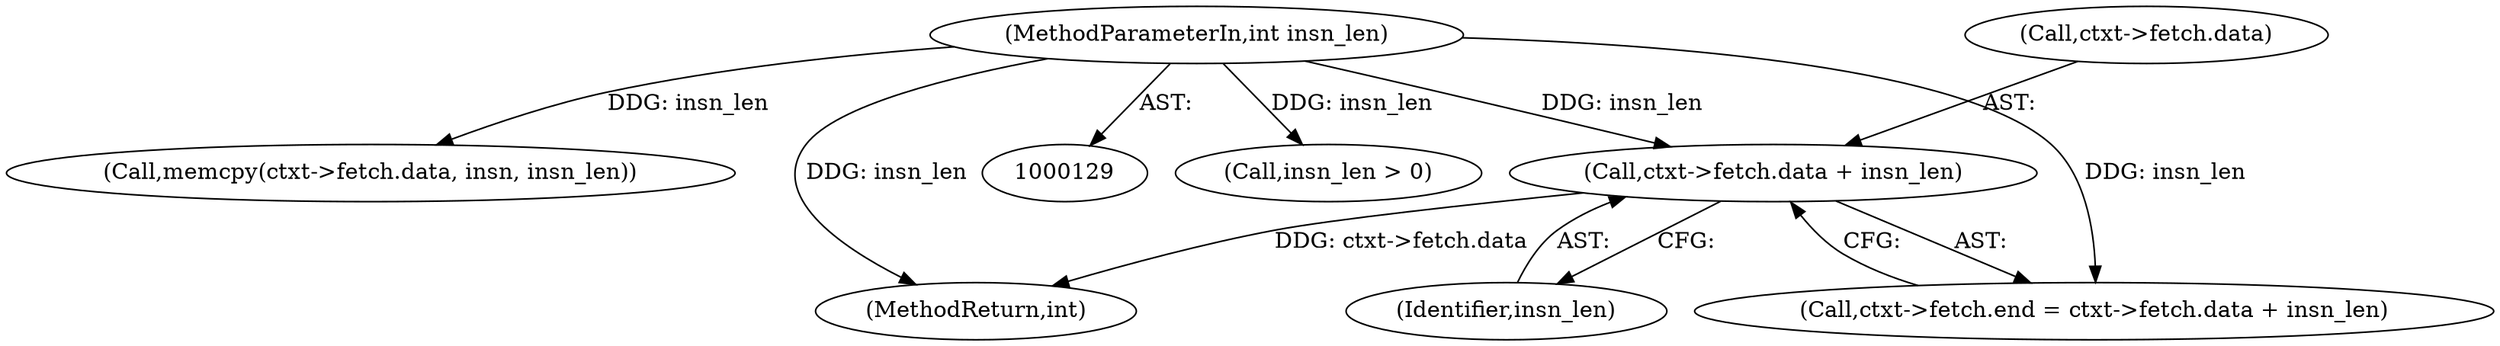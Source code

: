 digraph "0_linux_d9092f52d7e61dd1557f2db2400ddb430e85937e@pointer" {
"1000193" [label="(Call,ctxt->fetch.data + insn_len)"];
"1000132" [label="(MethodParameterIn,int insn_len)"];
"1000199" [label="(Identifier,insn_len)"];
"1000193" [label="(Call,ctxt->fetch.data + insn_len)"];
"1001128" [label="(MethodReturn,int)"];
"1000206" [label="(Call,insn_len > 0)"];
"1000209" [label="(Call,memcpy(ctxt->fetch.data, insn, insn_len))"];
"1000187" [label="(Call,ctxt->fetch.end = ctxt->fetch.data + insn_len)"];
"1000194" [label="(Call,ctxt->fetch.data)"];
"1000132" [label="(MethodParameterIn,int insn_len)"];
"1000193" -> "1000187"  [label="AST: "];
"1000193" -> "1000199"  [label="CFG: "];
"1000194" -> "1000193"  [label="AST: "];
"1000199" -> "1000193"  [label="AST: "];
"1000187" -> "1000193"  [label="CFG: "];
"1000193" -> "1001128"  [label="DDG: ctxt->fetch.data"];
"1000132" -> "1000193"  [label="DDG: insn_len"];
"1000132" -> "1000129"  [label="AST: "];
"1000132" -> "1001128"  [label="DDG: insn_len"];
"1000132" -> "1000187"  [label="DDG: insn_len"];
"1000132" -> "1000206"  [label="DDG: insn_len"];
"1000132" -> "1000209"  [label="DDG: insn_len"];
}
